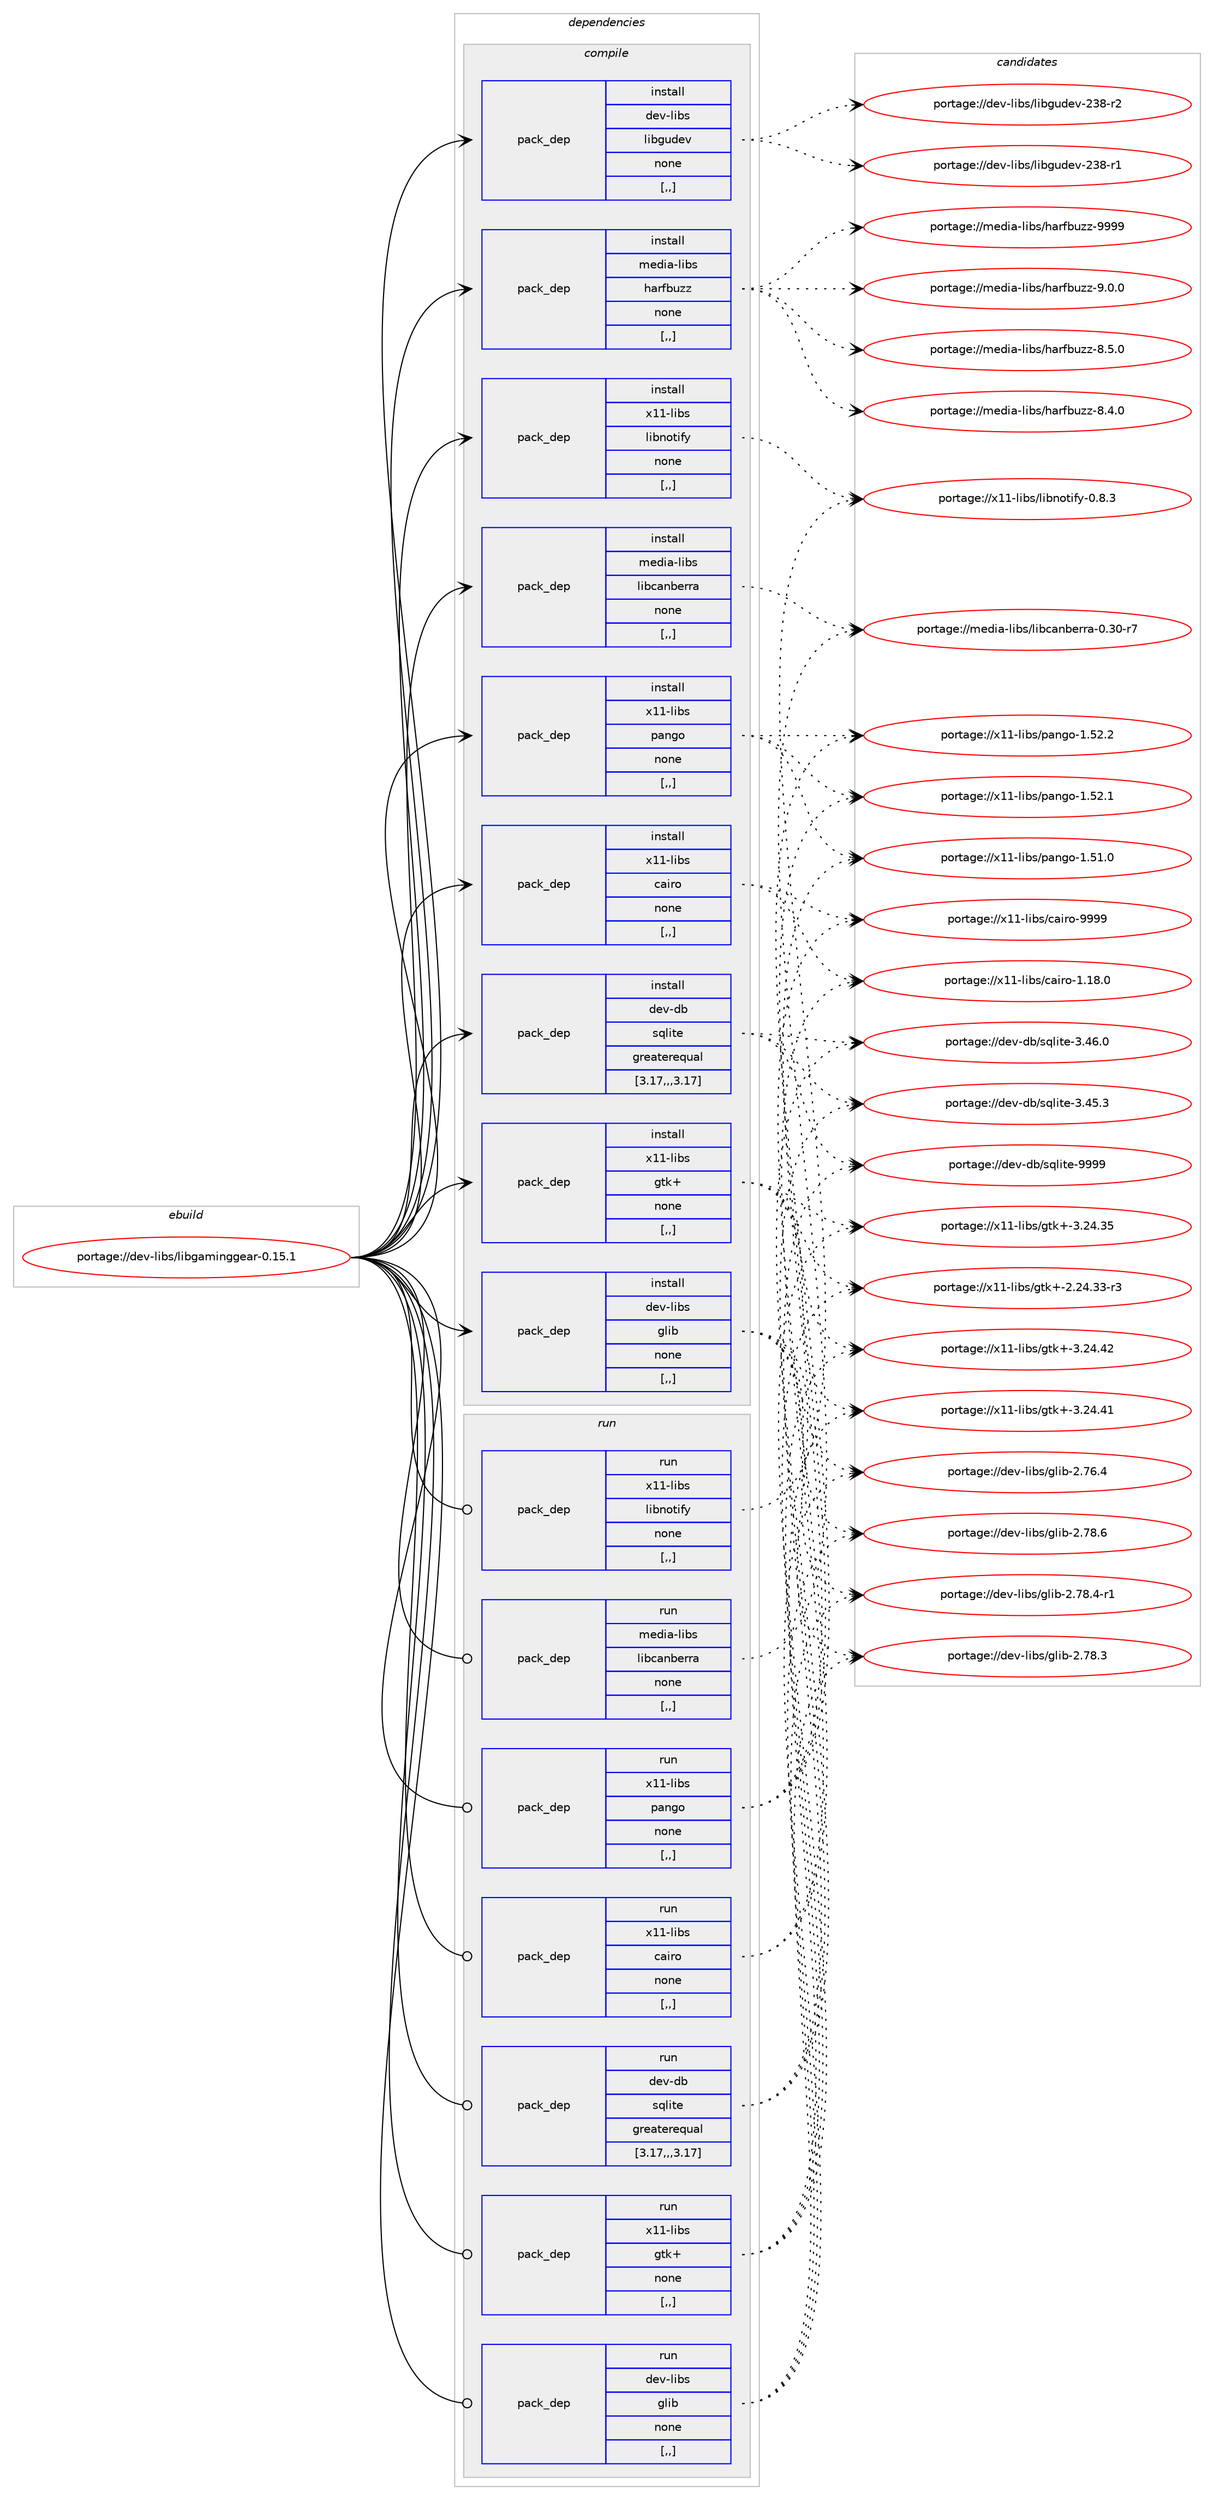 digraph prolog {

# *************
# Graph options
# *************

newrank=true;
concentrate=true;
compound=true;
graph [rankdir=LR,fontname=Helvetica,fontsize=10,ranksep=1.5];#, ranksep=2.5, nodesep=0.2];
edge  [arrowhead=vee];
node  [fontname=Helvetica,fontsize=10];

# **********
# The ebuild
# **********

subgraph cluster_leftcol {
color=gray;
label=<<i>ebuild</i>>;
id [label="portage://dev-libs/libgaminggear-0.15.1", color=red, width=4, href="../dev-libs/libgaminggear-0.15.1.svg"];
}

# ****************
# The dependencies
# ****************

subgraph cluster_midcol {
color=gray;
label=<<i>dependencies</i>>;
subgraph cluster_compile {
fillcolor="#eeeeee";
style=filled;
label=<<i>compile</i>>;
subgraph pack82007 {
dependency110029 [label=<<TABLE BORDER="0" CELLBORDER="1" CELLSPACING="0" CELLPADDING="4" WIDTH="220"><TR><TD ROWSPAN="6" CELLPADDING="30">pack_dep</TD></TR><TR><TD WIDTH="110">install</TD></TR><TR><TD>dev-db</TD></TR><TR><TD>sqlite</TD></TR><TR><TD>greaterequal</TD></TR><TR><TD>[3.17,,,3.17]</TD></TR></TABLE>>, shape=none, color=blue];
}
id:e -> dependency110029:w [weight=20,style="solid",arrowhead="vee"];
subgraph pack82008 {
dependency110030 [label=<<TABLE BORDER="0" CELLBORDER="1" CELLSPACING="0" CELLPADDING="4" WIDTH="220"><TR><TD ROWSPAN="6" CELLPADDING="30">pack_dep</TD></TR><TR><TD WIDTH="110">install</TD></TR><TR><TD>dev-libs</TD></TR><TR><TD>glib</TD></TR><TR><TD>none</TD></TR><TR><TD>[,,]</TD></TR></TABLE>>, shape=none, color=blue];
}
id:e -> dependency110030:w [weight=20,style="solid",arrowhead="vee"];
subgraph pack82009 {
dependency110031 [label=<<TABLE BORDER="0" CELLBORDER="1" CELLSPACING="0" CELLPADDING="4" WIDTH="220"><TR><TD ROWSPAN="6" CELLPADDING="30">pack_dep</TD></TR><TR><TD WIDTH="110">install</TD></TR><TR><TD>dev-libs</TD></TR><TR><TD>libgudev</TD></TR><TR><TD>none</TD></TR><TR><TD>[,,]</TD></TR></TABLE>>, shape=none, color=blue];
}
id:e -> dependency110031:w [weight=20,style="solid",arrowhead="vee"];
subgraph pack82010 {
dependency110032 [label=<<TABLE BORDER="0" CELLBORDER="1" CELLSPACING="0" CELLPADDING="4" WIDTH="220"><TR><TD ROWSPAN="6" CELLPADDING="30">pack_dep</TD></TR><TR><TD WIDTH="110">install</TD></TR><TR><TD>media-libs</TD></TR><TR><TD>harfbuzz</TD></TR><TR><TD>none</TD></TR><TR><TD>[,,]</TD></TR></TABLE>>, shape=none, color=blue];
}
id:e -> dependency110032:w [weight=20,style="solid",arrowhead="vee"];
subgraph pack82011 {
dependency110033 [label=<<TABLE BORDER="0" CELLBORDER="1" CELLSPACING="0" CELLPADDING="4" WIDTH="220"><TR><TD ROWSPAN="6" CELLPADDING="30">pack_dep</TD></TR><TR><TD WIDTH="110">install</TD></TR><TR><TD>media-libs</TD></TR><TR><TD>libcanberra</TD></TR><TR><TD>none</TD></TR><TR><TD>[,,]</TD></TR></TABLE>>, shape=none, color=blue];
}
id:e -> dependency110033:w [weight=20,style="solid",arrowhead="vee"];
subgraph pack82012 {
dependency110034 [label=<<TABLE BORDER="0" CELLBORDER="1" CELLSPACING="0" CELLPADDING="4" WIDTH="220"><TR><TD ROWSPAN="6" CELLPADDING="30">pack_dep</TD></TR><TR><TD WIDTH="110">install</TD></TR><TR><TD>x11-libs</TD></TR><TR><TD>cairo</TD></TR><TR><TD>none</TD></TR><TR><TD>[,,]</TD></TR></TABLE>>, shape=none, color=blue];
}
id:e -> dependency110034:w [weight=20,style="solid",arrowhead="vee"];
subgraph pack82013 {
dependency110035 [label=<<TABLE BORDER="0" CELLBORDER="1" CELLSPACING="0" CELLPADDING="4" WIDTH="220"><TR><TD ROWSPAN="6" CELLPADDING="30">pack_dep</TD></TR><TR><TD WIDTH="110">install</TD></TR><TR><TD>x11-libs</TD></TR><TR><TD>gtk+</TD></TR><TR><TD>none</TD></TR><TR><TD>[,,]</TD></TR></TABLE>>, shape=none, color=blue];
}
id:e -> dependency110035:w [weight=20,style="solid",arrowhead="vee"];
subgraph pack82014 {
dependency110036 [label=<<TABLE BORDER="0" CELLBORDER="1" CELLSPACING="0" CELLPADDING="4" WIDTH="220"><TR><TD ROWSPAN="6" CELLPADDING="30">pack_dep</TD></TR><TR><TD WIDTH="110">install</TD></TR><TR><TD>x11-libs</TD></TR><TR><TD>libnotify</TD></TR><TR><TD>none</TD></TR><TR><TD>[,,]</TD></TR></TABLE>>, shape=none, color=blue];
}
id:e -> dependency110036:w [weight=20,style="solid",arrowhead="vee"];
subgraph pack82015 {
dependency110037 [label=<<TABLE BORDER="0" CELLBORDER="1" CELLSPACING="0" CELLPADDING="4" WIDTH="220"><TR><TD ROWSPAN="6" CELLPADDING="30">pack_dep</TD></TR><TR><TD WIDTH="110">install</TD></TR><TR><TD>x11-libs</TD></TR><TR><TD>pango</TD></TR><TR><TD>none</TD></TR><TR><TD>[,,]</TD></TR></TABLE>>, shape=none, color=blue];
}
id:e -> dependency110037:w [weight=20,style="solid",arrowhead="vee"];
}
subgraph cluster_compileandrun {
fillcolor="#eeeeee";
style=filled;
label=<<i>compile and run</i>>;
}
subgraph cluster_run {
fillcolor="#eeeeee";
style=filled;
label=<<i>run</i>>;
subgraph pack82016 {
dependency110038 [label=<<TABLE BORDER="0" CELLBORDER="1" CELLSPACING="0" CELLPADDING="4" WIDTH="220"><TR><TD ROWSPAN="6" CELLPADDING="30">pack_dep</TD></TR><TR><TD WIDTH="110">run</TD></TR><TR><TD>dev-db</TD></TR><TR><TD>sqlite</TD></TR><TR><TD>greaterequal</TD></TR><TR><TD>[3.17,,,3.17]</TD></TR></TABLE>>, shape=none, color=blue];
}
id:e -> dependency110038:w [weight=20,style="solid",arrowhead="odot"];
subgraph pack82017 {
dependency110039 [label=<<TABLE BORDER="0" CELLBORDER="1" CELLSPACING="0" CELLPADDING="4" WIDTH="220"><TR><TD ROWSPAN="6" CELLPADDING="30">pack_dep</TD></TR><TR><TD WIDTH="110">run</TD></TR><TR><TD>dev-libs</TD></TR><TR><TD>glib</TD></TR><TR><TD>none</TD></TR><TR><TD>[,,]</TD></TR></TABLE>>, shape=none, color=blue];
}
id:e -> dependency110039:w [weight=20,style="solid",arrowhead="odot"];
subgraph pack82018 {
dependency110040 [label=<<TABLE BORDER="0" CELLBORDER="1" CELLSPACING="0" CELLPADDING="4" WIDTH="220"><TR><TD ROWSPAN="6" CELLPADDING="30">pack_dep</TD></TR><TR><TD WIDTH="110">run</TD></TR><TR><TD>media-libs</TD></TR><TR><TD>libcanberra</TD></TR><TR><TD>none</TD></TR><TR><TD>[,,]</TD></TR></TABLE>>, shape=none, color=blue];
}
id:e -> dependency110040:w [weight=20,style="solid",arrowhead="odot"];
subgraph pack82019 {
dependency110041 [label=<<TABLE BORDER="0" CELLBORDER="1" CELLSPACING="0" CELLPADDING="4" WIDTH="220"><TR><TD ROWSPAN="6" CELLPADDING="30">pack_dep</TD></TR><TR><TD WIDTH="110">run</TD></TR><TR><TD>x11-libs</TD></TR><TR><TD>cairo</TD></TR><TR><TD>none</TD></TR><TR><TD>[,,]</TD></TR></TABLE>>, shape=none, color=blue];
}
id:e -> dependency110041:w [weight=20,style="solid",arrowhead="odot"];
subgraph pack82020 {
dependency110042 [label=<<TABLE BORDER="0" CELLBORDER="1" CELLSPACING="0" CELLPADDING="4" WIDTH="220"><TR><TD ROWSPAN="6" CELLPADDING="30">pack_dep</TD></TR><TR><TD WIDTH="110">run</TD></TR><TR><TD>x11-libs</TD></TR><TR><TD>gtk+</TD></TR><TR><TD>none</TD></TR><TR><TD>[,,]</TD></TR></TABLE>>, shape=none, color=blue];
}
id:e -> dependency110042:w [weight=20,style="solid",arrowhead="odot"];
subgraph pack82021 {
dependency110043 [label=<<TABLE BORDER="0" CELLBORDER="1" CELLSPACING="0" CELLPADDING="4" WIDTH="220"><TR><TD ROWSPAN="6" CELLPADDING="30">pack_dep</TD></TR><TR><TD WIDTH="110">run</TD></TR><TR><TD>x11-libs</TD></TR><TR><TD>libnotify</TD></TR><TR><TD>none</TD></TR><TR><TD>[,,]</TD></TR></TABLE>>, shape=none, color=blue];
}
id:e -> dependency110043:w [weight=20,style="solid",arrowhead="odot"];
subgraph pack82022 {
dependency110044 [label=<<TABLE BORDER="0" CELLBORDER="1" CELLSPACING="0" CELLPADDING="4" WIDTH="220"><TR><TD ROWSPAN="6" CELLPADDING="30">pack_dep</TD></TR><TR><TD WIDTH="110">run</TD></TR><TR><TD>x11-libs</TD></TR><TR><TD>pango</TD></TR><TR><TD>none</TD></TR><TR><TD>[,,]</TD></TR></TABLE>>, shape=none, color=blue];
}
id:e -> dependency110044:w [weight=20,style="solid",arrowhead="odot"];
}
}

# **************
# The candidates
# **************

subgraph cluster_choices {
rank=same;
color=gray;
label=<<i>candidates</i>>;

subgraph choice82007 {
color=black;
nodesep=1;
choice1001011184510098471151131081051161014557575757 [label="portage://dev-db/sqlite-9999", color=red, width=4,href="../dev-db/sqlite-9999.svg"];
choice10010111845100984711511310810511610145514652544648 [label="portage://dev-db/sqlite-3.46.0", color=red, width=4,href="../dev-db/sqlite-3.46.0.svg"];
choice10010111845100984711511310810511610145514652534651 [label="portage://dev-db/sqlite-3.45.3", color=red, width=4,href="../dev-db/sqlite-3.45.3.svg"];
dependency110029:e -> choice1001011184510098471151131081051161014557575757:w [style=dotted,weight="100"];
dependency110029:e -> choice10010111845100984711511310810511610145514652544648:w [style=dotted,weight="100"];
dependency110029:e -> choice10010111845100984711511310810511610145514652534651:w [style=dotted,weight="100"];
}
subgraph choice82008 {
color=black;
nodesep=1;
choice1001011184510810598115471031081059845504655564654 [label="portage://dev-libs/glib-2.78.6", color=red, width=4,href="../dev-libs/glib-2.78.6.svg"];
choice10010111845108105981154710310810598455046555646524511449 [label="portage://dev-libs/glib-2.78.4-r1", color=red, width=4,href="../dev-libs/glib-2.78.4-r1.svg"];
choice1001011184510810598115471031081059845504655564651 [label="portage://dev-libs/glib-2.78.3", color=red, width=4,href="../dev-libs/glib-2.78.3.svg"];
choice1001011184510810598115471031081059845504655544652 [label="portage://dev-libs/glib-2.76.4", color=red, width=4,href="../dev-libs/glib-2.76.4.svg"];
dependency110030:e -> choice1001011184510810598115471031081059845504655564654:w [style=dotted,weight="100"];
dependency110030:e -> choice10010111845108105981154710310810598455046555646524511449:w [style=dotted,weight="100"];
dependency110030:e -> choice1001011184510810598115471031081059845504655564651:w [style=dotted,weight="100"];
dependency110030:e -> choice1001011184510810598115471031081059845504655544652:w [style=dotted,weight="100"];
}
subgraph choice82009 {
color=black;
nodesep=1;
choice10010111845108105981154710810598103117100101118455051564511450 [label="portage://dev-libs/libgudev-238-r2", color=red, width=4,href="../dev-libs/libgudev-238-r2.svg"];
choice10010111845108105981154710810598103117100101118455051564511449 [label="portage://dev-libs/libgudev-238-r1", color=red, width=4,href="../dev-libs/libgudev-238-r1.svg"];
dependency110031:e -> choice10010111845108105981154710810598103117100101118455051564511450:w [style=dotted,weight="100"];
dependency110031:e -> choice10010111845108105981154710810598103117100101118455051564511449:w [style=dotted,weight="100"];
}
subgraph choice82010 {
color=black;
nodesep=1;
choice1091011001059745108105981154710497114102981171221224557575757 [label="portage://media-libs/harfbuzz-9999", color=red, width=4,href="../media-libs/harfbuzz-9999.svg"];
choice109101100105974510810598115471049711410298117122122455746484648 [label="portage://media-libs/harfbuzz-9.0.0", color=red, width=4,href="../media-libs/harfbuzz-9.0.0.svg"];
choice109101100105974510810598115471049711410298117122122455646534648 [label="portage://media-libs/harfbuzz-8.5.0", color=red, width=4,href="../media-libs/harfbuzz-8.5.0.svg"];
choice109101100105974510810598115471049711410298117122122455646524648 [label="portage://media-libs/harfbuzz-8.4.0", color=red, width=4,href="../media-libs/harfbuzz-8.4.0.svg"];
dependency110032:e -> choice1091011001059745108105981154710497114102981171221224557575757:w [style=dotted,weight="100"];
dependency110032:e -> choice109101100105974510810598115471049711410298117122122455746484648:w [style=dotted,weight="100"];
dependency110032:e -> choice109101100105974510810598115471049711410298117122122455646534648:w [style=dotted,weight="100"];
dependency110032:e -> choice109101100105974510810598115471049711410298117122122455646524648:w [style=dotted,weight="100"];
}
subgraph choice82011 {
color=black;
nodesep=1;
choice10910110010597451081059811547108105989997110981011141149745484651484511455 [label="portage://media-libs/libcanberra-0.30-r7", color=red, width=4,href="../media-libs/libcanberra-0.30-r7.svg"];
dependency110033:e -> choice10910110010597451081059811547108105989997110981011141149745484651484511455:w [style=dotted,weight="100"];
}
subgraph choice82012 {
color=black;
nodesep=1;
choice120494945108105981154799971051141114557575757 [label="portage://x11-libs/cairo-9999", color=red, width=4,href="../x11-libs/cairo-9999.svg"];
choice1204949451081059811547999710511411145494649564648 [label="portage://x11-libs/cairo-1.18.0", color=red, width=4,href="../x11-libs/cairo-1.18.0.svg"];
dependency110034:e -> choice120494945108105981154799971051141114557575757:w [style=dotted,weight="100"];
dependency110034:e -> choice1204949451081059811547999710511411145494649564648:w [style=dotted,weight="100"];
}
subgraph choice82013 {
color=black;
nodesep=1;
choice1204949451081059811547103116107434551465052465250 [label="portage://x11-libs/gtk+-3.24.42", color=red, width=4,href="../x11-libs/gtk+-3.24.42.svg"];
choice1204949451081059811547103116107434551465052465249 [label="portage://x11-libs/gtk+-3.24.41", color=red, width=4,href="../x11-libs/gtk+-3.24.41.svg"];
choice1204949451081059811547103116107434551465052465153 [label="portage://x11-libs/gtk+-3.24.35", color=red, width=4,href="../x11-libs/gtk+-3.24.35.svg"];
choice12049494510810598115471031161074345504650524651514511451 [label="portage://x11-libs/gtk+-2.24.33-r3", color=red, width=4,href="../x11-libs/gtk+-2.24.33-r3.svg"];
dependency110035:e -> choice1204949451081059811547103116107434551465052465250:w [style=dotted,weight="100"];
dependency110035:e -> choice1204949451081059811547103116107434551465052465249:w [style=dotted,weight="100"];
dependency110035:e -> choice1204949451081059811547103116107434551465052465153:w [style=dotted,weight="100"];
dependency110035:e -> choice12049494510810598115471031161074345504650524651514511451:w [style=dotted,weight="100"];
}
subgraph choice82014 {
color=black;
nodesep=1;
choice120494945108105981154710810598110111116105102121454846564651 [label="portage://x11-libs/libnotify-0.8.3", color=red, width=4,href="../x11-libs/libnotify-0.8.3.svg"];
dependency110036:e -> choice120494945108105981154710810598110111116105102121454846564651:w [style=dotted,weight="100"];
}
subgraph choice82015 {
color=black;
nodesep=1;
choice12049494510810598115471129711010311145494653504650 [label="portage://x11-libs/pango-1.52.2", color=red, width=4,href="../x11-libs/pango-1.52.2.svg"];
choice12049494510810598115471129711010311145494653504649 [label="portage://x11-libs/pango-1.52.1", color=red, width=4,href="../x11-libs/pango-1.52.1.svg"];
choice12049494510810598115471129711010311145494653494648 [label="portage://x11-libs/pango-1.51.0", color=red, width=4,href="../x11-libs/pango-1.51.0.svg"];
dependency110037:e -> choice12049494510810598115471129711010311145494653504650:w [style=dotted,weight="100"];
dependency110037:e -> choice12049494510810598115471129711010311145494653504649:w [style=dotted,weight="100"];
dependency110037:e -> choice12049494510810598115471129711010311145494653494648:w [style=dotted,weight="100"];
}
subgraph choice82016 {
color=black;
nodesep=1;
choice1001011184510098471151131081051161014557575757 [label="portage://dev-db/sqlite-9999", color=red, width=4,href="../dev-db/sqlite-9999.svg"];
choice10010111845100984711511310810511610145514652544648 [label="portage://dev-db/sqlite-3.46.0", color=red, width=4,href="../dev-db/sqlite-3.46.0.svg"];
choice10010111845100984711511310810511610145514652534651 [label="portage://dev-db/sqlite-3.45.3", color=red, width=4,href="../dev-db/sqlite-3.45.3.svg"];
dependency110038:e -> choice1001011184510098471151131081051161014557575757:w [style=dotted,weight="100"];
dependency110038:e -> choice10010111845100984711511310810511610145514652544648:w [style=dotted,weight="100"];
dependency110038:e -> choice10010111845100984711511310810511610145514652534651:w [style=dotted,weight="100"];
}
subgraph choice82017 {
color=black;
nodesep=1;
choice1001011184510810598115471031081059845504655564654 [label="portage://dev-libs/glib-2.78.6", color=red, width=4,href="../dev-libs/glib-2.78.6.svg"];
choice10010111845108105981154710310810598455046555646524511449 [label="portage://dev-libs/glib-2.78.4-r1", color=red, width=4,href="../dev-libs/glib-2.78.4-r1.svg"];
choice1001011184510810598115471031081059845504655564651 [label="portage://dev-libs/glib-2.78.3", color=red, width=4,href="../dev-libs/glib-2.78.3.svg"];
choice1001011184510810598115471031081059845504655544652 [label="portage://dev-libs/glib-2.76.4", color=red, width=4,href="../dev-libs/glib-2.76.4.svg"];
dependency110039:e -> choice1001011184510810598115471031081059845504655564654:w [style=dotted,weight="100"];
dependency110039:e -> choice10010111845108105981154710310810598455046555646524511449:w [style=dotted,weight="100"];
dependency110039:e -> choice1001011184510810598115471031081059845504655564651:w [style=dotted,weight="100"];
dependency110039:e -> choice1001011184510810598115471031081059845504655544652:w [style=dotted,weight="100"];
}
subgraph choice82018 {
color=black;
nodesep=1;
choice10910110010597451081059811547108105989997110981011141149745484651484511455 [label="portage://media-libs/libcanberra-0.30-r7", color=red, width=4,href="../media-libs/libcanberra-0.30-r7.svg"];
dependency110040:e -> choice10910110010597451081059811547108105989997110981011141149745484651484511455:w [style=dotted,weight="100"];
}
subgraph choice82019 {
color=black;
nodesep=1;
choice120494945108105981154799971051141114557575757 [label="portage://x11-libs/cairo-9999", color=red, width=4,href="../x11-libs/cairo-9999.svg"];
choice1204949451081059811547999710511411145494649564648 [label="portage://x11-libs/cairo-1.18.0", color=red, width=4,href="../x11-libs/cairo-1.18.0.svg"];
dependency110041:e -> choice120494945108105981154799971051141114557575757:w [style=dotted,weight="100"];
dependency110041:e -> choice1204949451081059811547999710511411145494649564648:w [style=dotted,weight="100"];
}
subgraph choice82020 {
color=black;
nodesep=1;
choice1204949451081059811547103116107434551465052465250 [label="portage://x11-libs/gtk+-3.24.42", color=red, width=4,href="../x11-libs/gtk+-3.24.42.svg"];
choice1204949451081059811547103116107434551465052465249 [label="portage://x11-libs/gtk+-3.24.41", color=red, width=4,href="../x11-libs/gtk+-3.24.41.svg"];
choice1204949451081059811547103116107434551465052465153 [label="portage://x11-libs/gtk+-3.24.35", color=red, width=4,href="../x11-libs/gtk+-3.24.35.svg"];
choice12049494510810598115471031161074345504650524651514511451 [label="portage://x11-libs/gtk+-2.24.33-r3", color=red, width=4,href="../x11-libs/gtk+-2.24.33-r3.svg"];
dependency110042:e -> choice1204949451081059811547103116107434551465052465250:w [style=dotted,weight="100"];
dependency110042:e -> choice1204949451081059811547103116107434551465052465249:w [style=dotted,weight="100"];
dependency110042:e -> choice1204949451081059811547103116107434551465052465153:w [style=dotted,weight="100"];
dependency110042:e -> choice12049494510810598115471031161074345504650524651514511451:w [style=dotted,weight="100"];
}
subgraph choice82021 {
color=black;
nodesep=1;
choice120494945108105981154710810598110111116105102121454846564651 [label="portage://x11-libs/libnotify-0.8.3", color=red, width=4,href="../x11-libs/libnotify-0.8.3.svg"];
dependency110043:e -> choice120494945108105981154710810598110111116105102121454846564651:w [style=dotted,weight="100"];
}
subgraph choice82022 {
color=black;
nodesep=1;
choice12049494510810598115471129711010311145494653504650 [label="portage://x11-libs/pango-1.52.2", color=red, width=4,href="../x11-libs/pango-1.52.2.svg"];
choice12049494510810598115471129711010311145494653504649 [label="portage://x11-libs/pango-1.52.1", color=red, width=4,href="../x11-libs/pango-1.52.1.svg"];
choice12049494510810598115471129711010311145494653494648 [label="portage://x11-libs/pango-1.51.0", color=red, width=4,href="../x11-libs/pango-1.51.0.svg"];
dependency110044:e -> choice12049494510810598115471129711010311145494653504650:w [style=dotted,weight="100"];
dependency110044:e -> choice12049494510810598115471129711010311145494653504649:w [style=dotted,weight="100"];
dependency110044:e -> choice12049494510810598115471129711010311145494653494648:w [style=dotted,weight="100"];
}
}

}
